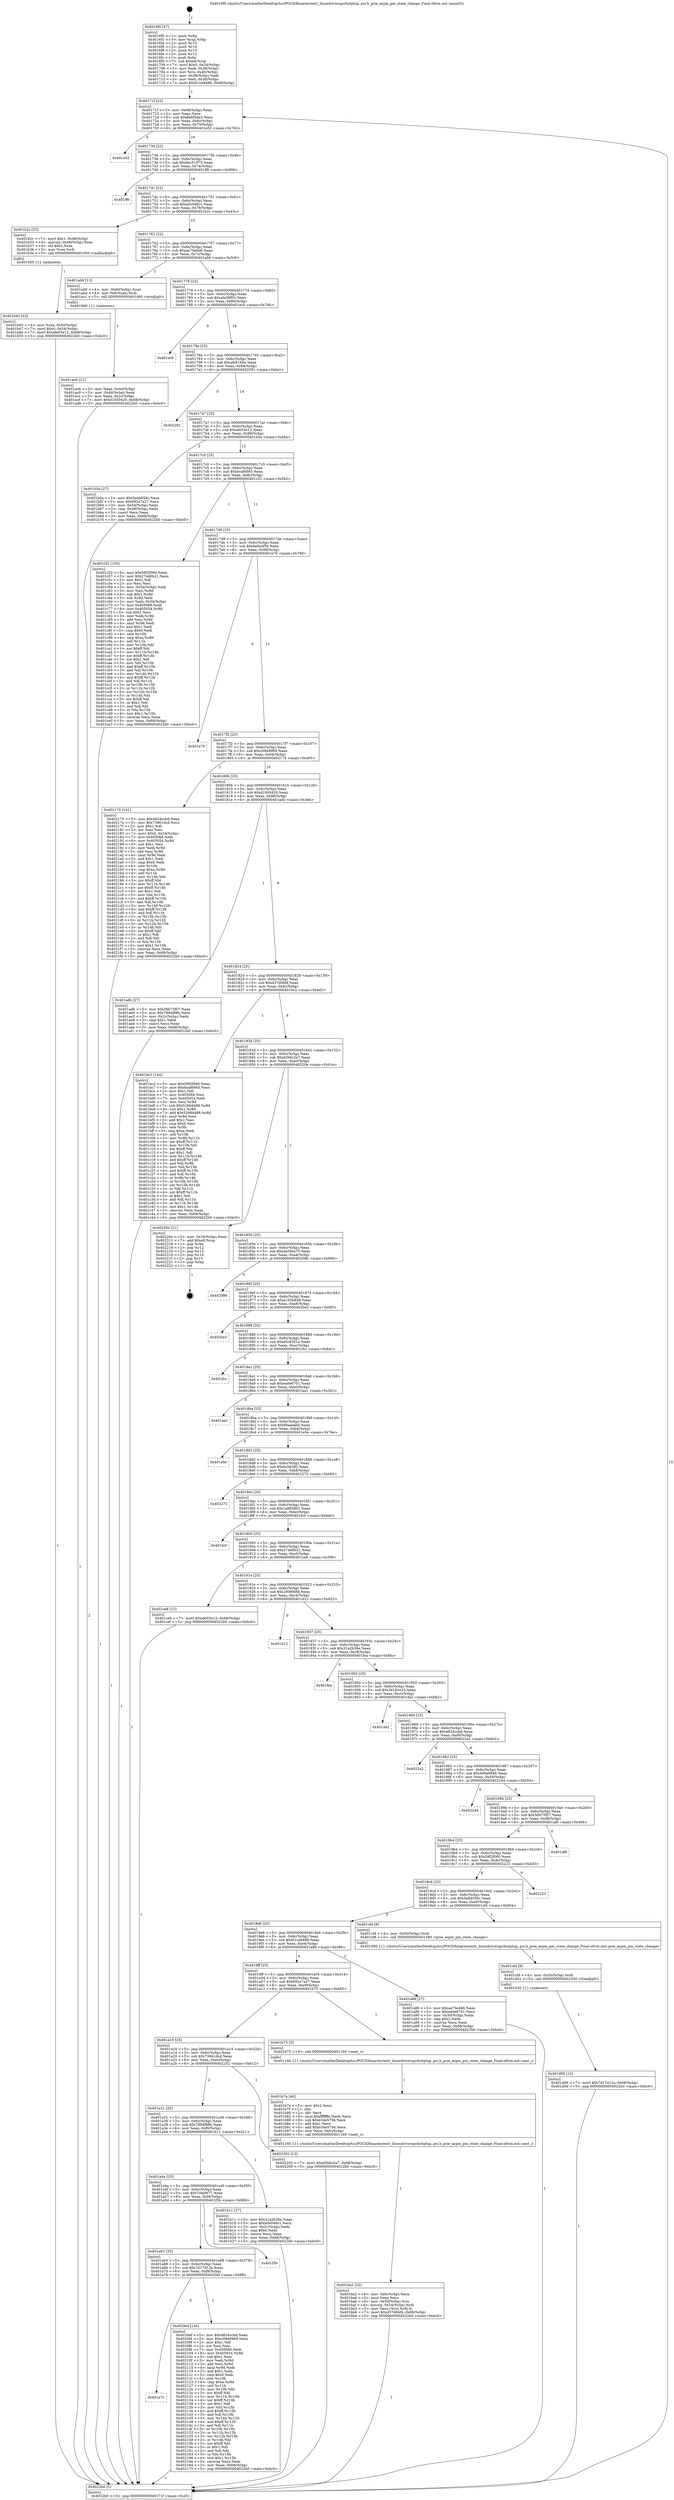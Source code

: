 digraph "0x4016f0" {
  label = "0x4016f0 (/mnt/c/Users/mathe/Desktop/tcc/POCII/binaries/extr_linuxdriverspcihotplug..pci.h_pcie_aspm_pm_state_change_Final-ollvm.out::main(0))"
  labelloc = "t"
  node[shape=record]

  Entry [label="",width=0.3,height=0.3,shape=circle,fillcolor=black,style=filled]
  "0x40171f" [label="{
     0x40171f [23]\l
     | [instrs]\l
     &nbsp;&nbsp;0x40171f \<+3\>: mov -0x68(%rbp),%eax\l
     &nbsp;&nbsp;0x401722 \<+2\>: mov %eax,%ecx\l
     &nbsp;&nbsp;0x401724 \<+6\>: sub $0x8e6f5da3,%ecx\l
     &nbsp;&nbsp;0x40172a \<+3\>: mov %eax,-0x6c(%rbp)\l
     &nbsp;&nbsp;0x40172d \<+3\>: mov %ecx,-0x70(%rbp)\l
     &nbsp;&nbsp;0x401730 \<+6\>: je 0000000000401e52 \<main+0x762\>\l
  }"]
  "0x401e52" [label="{
     0x401e52\l
  }", style=dashed]
  "0x401736" [label="{
     0x401736 [22]\l
     | [instrs]\l
     &nbsp;&nbsp;0x401736 \<+5\>: jmp 000000000040173b \<main+0x4b\>\l
     &nbsp;&nbsp;0x40173b \<+3\>: mov -0x6c(%rbp),%eax\l
     &nbsp;&nbsp;0x40173e \<+5\>: sub $0x9ec51975,%eax\l
     &nbsp;&nbsp;0x401743 \<+3\>: mov %eax,-0x74(%rbp)\l
     &nbsp;&nbsp;0x401746 \<+6\>: je 0000000000401ff6 \<main+0x906\>\l
  }"]
  Exit [label="",width=0.3,height=0.3,shape=circle,fillcolor=black,style=filled,peripheries=2]
  "0x401ff6" [label="{
     0x401ff6\l
  }", style=dashed]
  "0x40174c" [label="{
     0x40174c [22]\l
     | [instrs]\l
     &nbsp;&nbsp;0x40174c \<+5\>: jmp 0000000000401751 \<main+0x61\>\l
     &nbsp;&nbsp;0x401751 \<+3\>: mov -0x6c(%rbp),%eax\l
     &nbsp;&nbsp;0x401754 \<+5\>: sub $0xa0c046c1,%eax\l
     &nbsp;&nbsp;0x401759 \<+3\>: mov %eax,-0x78(%rbp)\l
     &nbsp;&nbsp;0x40175c \<+6\>: je 0000000000401b2c \<main+0x43c\>\l
  }"]
  "0x401a7c" [label="{
     0x401a7c\l
  }", style=dashed]
  "0x401b2c" [label="{
     0x401b2c [23]\l
     | [instrs]\l
     &nbsp;&nbsp;0x401b2c \<+7\>: movl $0x1,-0x48(%rbp)\l
     &nbsp;&nbsp;0x401b33 \<+4\>: movslq -0x48(%rbp),%rax\l
     &nbsp;&nbsp;0x401b37 \<+4\>: shl $0x2,%rax\l
     &nbsp;&nbsp;0x401b3b \<+3\>: mov %rax,%rdi\l
     &nbsp;&nbsp;0x401b3e \<+5\>: call 0000000000401050 \<malloc@plt\>\l
     | [calls]\l
     &nbsp;&nbsp;0x401050 \{1\} (unknown)\l
  }"]
  "0x401762" [label="{
     0x401762 [22]\l
     | [instrs]\l
     &nbsp;&nbsp;0x401762 \<+5\>: jmp 0000000000401767 \<main+0x77\>\l
     &nbsp;&nbsp;0x401767 \<+3\>: mov -0x6c(%rbp),%eax\l
     &nbsp;&nbsp;0x40176a \<+5\>: sub $0xaa75e4b6,%eax\l
     &nbsp;&nbsp;0x40176f \<+3\>: mov %eax,-0x7c(%rbp)\l
     &nbsp;&nbsp;0x401772 \<+6\>: je 0000000000401ab9 \<main+0x3c9\>\l
  }"]
  "0x4020ef" [label="{
     0x4020ef [134]\l
     | [instrs]\l
     &nbsp;&nbsp;0x4020ef \<+5\>: mov $0x4834ccbd,%eax\l
     &nbsp;&nbsp;0x4020f4 \<+5\>: mov $0xc0949969,%ecx\l
     &nbsp;&nbsp;0x4020f9 \<+2\>: mov $0x1,%dl\l
     &nbsp;&nbsp;0x4020fb \<+2\>: xor %esi,%esi\l
     &nbsp;&nbsp;0x4020fd \<+7\>: mov 0x405068,%edi\l
     &nbsp;&nbsp;0x402104 \<+8\>: mov 0x405054,%r8d\l
     &nbsp;&nbsp;0x40210c \<+3\>: sub $0x1,%esi\l
     &nbsp;&nbsp;0x40210f \<+3\>: mov %edi,%r9d\l
     &nbsp;&nbsp;0x402112 \<+3\>: add %esi,%r9d\l
     &nbsp;&nbsp;0x402115 \<+4\>: imul %r9d,%edi\l
     &nbsp;&nbsp;0x402119 \<+3\>: and $0x1,%edi\l
     &nbsp;&nbsp;0x40211c \<+3\>: cmp $0x0,%edi\l
     &nbsp;&nbsp;0x40211f \<+4\>: sete %r10b\l
     &nbsp;&nbsp;0x402123 \<+4\>: cmp $0xa,%r8d\l
     &nbsp;&nbsp;0x402127 \<+4\>: setl %r11b\l
     &nbsp;&nbsp;0x40212b \<+3\>: mov %r10b,%bl\l
     &nbsp;&nbsp;0x40212e \<+3\>: xor $0xff,%bl\l
     &nbsp;&nbsp;0x402131 \<+3\>: mov %r11b,%r14b\l
     &nbsp;&nbsp;0x402134 \<+4\>: xor $0xff,%r14b\l
     &nbsp;&nbsp;0x402138 \<+3\>: xor $0x1,%dl\l
     &nbsp;&nbsp;0x40213b \<+3\>: mov %bl,%r15b\l
     &nbsp;&nbsp;0x40213e \<+4\>: and $0xff,%r15b\l
     &nbsp;&nbsp;0x402142 \<+3\>: and %dl,%r10b\l
     &nbsp;&nbsp;0x402145 \<+3\>: mov %r14b,%r12b\l
     &nbsp;&nbsp;0x402148 \<+4\>: and $0xff,%r12b\l
     &nbsp;&nbsp;0x40214c \<+3\>: and %dl,%r11b\l
     &nbsp;&nbsp;0x40214f \<+3\>: or %r10b,%r15b\l
     &nbsp;&nbsp;0x402152 \<+3\>: or %r11b,%r12b\l
     &nbsp;&nbsp;0x402155 \<+3\>: xor %r12b,%r15b\l
     &nbsp;&nbsp;0x402158 \<+3\>: or %r14b,%bl\l
     &nbsp;&nbsp;0x40215b \<+3\>: xor $0xff,%bl\l
     &nbsp;&nbsp;0x40215e \<+3\>: or $0x1,%dl\l
     &nbsp;&nbsp;0x402161 \<+2\>: and %dl,%bl\l
     &nbsp;&nbsp;0x402163 \<+3\>: or %bl,%r15b\l
     &nbsp;&nbsp;0x402166 \<+4\>: test $0x1,%r15b\l
     &nbsp;&nbsp;0x40216a \<+3\>: cmovne %ecx,%eax\l
     &nbsp;&nbsp;0x40216d \<+3\>: mov %eax,-0x68(%rbp)\l
     &nbsp;&nbsp;0x402170 \<+5\>: jmp 00000000004022b0 \<main+0xbc0\>\l
  }"]
  "0x401ab9" [label="{
     0x401ab9 [13]\l
     | [instrs]\l
     &nbsp;&nbsp;0x401ab9 \<+4\>: mov -0x40(%rbp),%rax\l
     &nbsp;&nbsp;0x401abd \<+4\>: mov 0x8(%rax),%rdi\l
     &nbsp;&nbsp;0x401ac1 \<+5\>: call 0000000000401060 \<atoi@plt\>\l
     | [calls]\l
     &nbsp;&nbsp;0x401060 \{1\} (unknown)\l
  }"]
  "0x401778" [label="{
     0x401778 [22]\l
     | [instrs]\l
     &nbsp;&nbsp;0x401778 \<+5\>: jmp 000000000040177d \<main+0x8d\>\l
     &nbsp;&nbsp;0x40177d \<+3\>: mov -0x6c(%rbp),%eax\l
     &nbsp;&nbsp;0x401780 \<+5\>: sub $0xafa38f03,%eax\l
     &nbsp;&nbsp;0x401785 \<+3\>: mov %eax,-0x80(%rbp)\l
     &nbsp;&nbsp;0x401788 \<+6\>: je 0000000000401ecb \<main+0x7db\>\l
  }"]
  "0x401a63" [label="{
     0x401a63 [25]\l
     | [instrs]\l
     &nbsp;&nbsp;0x401a63 \<+5\>: jmp 0000000000401a68 \<main+0x378\>\l
     &nbsp;&nbsp;0x401a68 \<+3\>: mov -0x6c(%rbp),%eax\l
     &nbsp;&nbsp;0x401a6b \<+5\>: sub $0x7d17d12a,%eax\l
     &nbsp;&nbsp;0x401a70 \<+6\>: mov %eax,-0xf8(%rbp)\l
     &nbsp;&nbsp;0x401a76 \<+6\>: je 00000000004020ef \<main+0x9ff\>\l
  }"]
  "0x401ecb" [label="{
     0x401ecb\l
  }", style=dashed]
  "0x40178e" [label="{
     0x40178e [25]\l
     | [instrs]\l
     &nbsp;&nbsp;0x40178e \<+5\>: jmp 0000000000401793 \<main+0xa3\>\l
     &nbsp;&nbsp;0x401793 \<+3\>: mov -0x6c(%rbp),%eax\l
     &nbsp;&nbsp;0x401796 \<+5\>: sub $0xafc8160e,%eax\l
     &nbsp;&nbsp;0x40179b \<+6\>: mov %eax,-0x84(%rbp)\l
     &nbsp;&nbsp;0x4017a1 \<+6\>: je 0000000000402291 \<main+0xba1\>\l
  }"]
  "0x401f5b" [label="{
     0x401f5b\l
  }", style=dashed]
  "0x402291" [label="{
     0x402291\l
  }", style=dashed]
  "0x4017a7" [label="{
     0x4017a7 [25]\l
     | [instrs]\l
     &nbsp;&nbsp;0x4017a7 \<+5\>: jmp 00000000004017ac \<main+0xbc\>\l
     &nbsp;&nbsp;0x4017ac \<+3\>: mov -0x6c(%rbp),%eax\l
     &nbsp;&nbsp;0x4017af \<+5\>: sub $0xafe55e12,%eax\l
     &nbsp;&nbsp;0x4017b4 \<+6\>: mov %eax,-0x88(%rbp)\l
     &nbsp;&nbsp;0x4017ba \<+6\>: je 0000000000401b5a \<main+0x46a\>\l
  }"]
  "0x401d06" [label="{
     0x401d06 [12]\l
     | [instrs]\l
     &nbsp;&nbsp;0x401d06 \<+7\>: movl $0x7d17d12a,-0x68(%rbp)\l
     &nbsp;&nbsp;0x401d0d \<+5\>: jmp 00000000004022b0 \<main+0xbc0\>\l
  }"]
  "0x401b5a" [label="{
     0x401b5a [27]\l
     | [instrs]\l
     &nbsp;&nbsp;0x401b5a \<+5\>: mov $0x5ed4058c,%eax\l
     &nbsp;&nbsp;0x401b5f \<+5\>: mov $0x692a7a27,%ecx\l
     &nbsp;&nbsp;0x401b64 \<+3\>: mov -0x54(%rbp),%edx\l
     &nbsp;&nbsp;0x401b67 \<+3\>: cmp -0x48(%rbp),%edx\l
     &nbsp;&nbsp;0x401b6a \<+3\>: cmovl %ecx,%eax\l
     &nbsp;&nbsp;0x401b6d \<+3\>: mov %eax,-0x68(%rbp)\l
     &nbsp;&nbsp;0x401b70 \<+5\>: jmp 00000000004022b0 \<main+0xbc0\>\l
  }"]
  "0x4017c0" [label="{
     0x4017c0 [25]\l
     | [instrs]\l
     &nbsp;&nbsp;0x4017c0 \<+5\>: jmp 00000000004017c5 \<main+0xd5\>\l
     &nbsp;&nbsp;0x4017c5 \<+3\>: mov -0x6c(%rbp),%eax\l
     &nbsp;&nbsp;0x4017c8 \<+5\>: sub $0xbcaf6865,%eax\l
     &nbsp;&nbsp;0x4017cd \<+6\>: mov %eax,-0x8c(%rbp)\l
     &nbsp;&nbsp;0x4017d3 \<+6\>: je 0000000000401c52 \<main+0x562\>\l
  }"]
  "0x401cfd" [label="{
     0x401cfd [9]\l
     | [instrs]\l
     &nbsp;&nbsp;0x401cfd \<+4\>: mov -0x50(%rbp),%rdi\l
     &nbsp;&nbsp;0x401d01 \<+5\>: call 0000000000401030 \<free@plt\>\l
     | [calls]\l
     &nbsp;&nbsp;0x401030 \{1\} (unknown)\l
  }"]
  "0x401c52" [label="{
     0x401c52 [150]\l
     | [instrs]\l
     &nbsp;&nbsp;0x401c52 \<+5\>: mov $0x59f2f060,%eax\l
     &nbsp;&nbsp;0x401c57 \<+5\>: mov $0x274d0b21,%ecx\l
     &nbsp;&nbsp;0x401c5c \<+2\>: mov $0x1,%dl\l
     &nbsp;&nbsp;0x401c5e \<+2\>: xor %esi,%esi\l
     &nbsp;&nbsp;0x401c60 \<+3\>: mov -0x54(%rbp),%edi\l
     &nbsp;&nbsp;0x401c63 \<+3\>: mov %esi,%r8d\l
     &nbsp;&nbsp;0x401c66 \<+4\>: sub $0x1,%r8d\l
     &nbsp;&nbsp;0x401c6a \<+3\>: sub %r8d,%edi\l
     &nbsp;&nbsp;0x401c6d \<+3\>: mov %edi,-0x54(%rbp)\l
     &nbsp;&nbsp;0x401c70 \<+7\>: mov 0x405068,%edi\l
     &nbsp;&nbsp;0x401c77 \<+8\>: mov 0x405054,%r8d\l
     &nbsp;&nbsp;0x401c7f \<+3\>: sub $0x1,%esi\l
     &nbsp;&nbsp;0x401c82 \<+3\>: mov %edi,%r9d\l
     &nbsp;&nbsp;0x401c85 \<+3\>: add %esi,%r9d\l
     &nbsp;&nbsp;0x401c88 \<+4\>: imul %r9d,%edi\l
     &nbsp;&nbsp;0x401c8c \<+3\>: and $0x1,%edi\l
     &nbsp;&nbsp;0x401c8f \<+3\>: cmp $0x0,%edi\l
     &nbsp;&nbsp;0x401c92 \<+4\>: sete %r10b\l
     &nbsp;&nbsp;0x401c96 \<+4\>: cmp $0xa,%r8d\l
     &nbsp;&nbsp;0x401c9a \<+4\>: setl %r11b\l
     &nbsp;&nbsp;0x401c9e \<+3\>: mov %r10b,%bl\l
     &nbsp;&nbsp;0x401ca1 \<+3\>: xor $0xff,%bl\l
     &nbsp;&nbsp;0x401ca4 \<+3\>: mov %r11b,%r14b\l
     &nbsp;&nbsp;0x401ca7 \<+4\>: xor $0xff,%r14b\l
     &nbsp;&nbsp;0x401cab \<+3\>: xor $0x1,%dl\l
     &nbsp;&nbsp;0x401cae \<+3\>: mov %bl,%r15b\l
     &nbsp;&nbsp;0x401cb1 \<+4\>: and $0xff,%r15b\l
     &nbsp;&nbsp;0x401cb5 \<+3\>: and %dl,%r10b\l
     &nbsp;&nbsp;0x401cb8 \<+3\>: mov %r14b,%r12b\l
     &nbsp;&nbsp;0x401cbb \<+4\>: and $0xff,%r12b\l
     &nbsp;&nbsp;0x401cbf \<+3\>: and %dl,%r11b\l
     &nbsp;&nbsp;0x401cc2 \<+3\>: or %r10b,%r15b\l
     &nbsp;&nbsp;0x401cc5 \<+3\>: or %r11b,%r12b\l
     &nbsp;&nbsp;0x401cc8 \<+3\>: xor %r12b,%r15b\l
     &nbsp;&nbsp;0x401ccb \<+3\>: or %r14b,%bl\l
     &nbsp;&nbsp;0x401cce \<+3\>: xor $0xff,%bl\l
     &nbsp;&nbsp;0x401cd1 \<+3\>: or $0x1,%dl\l
     &nbsp;&nbsp;0x401cd4 \<+2\>: and %dl,%bl\l
     &nbsp;&nbsp;0x401cd6 \<+3\>: or %bl,%r15b\l
     &nbsp;&nbsp;0x401cd9 \<+4\>: test $0x1,%r15b\l
     &nbsp;&nbsp;0x401cdd \<+3\>: cmovne %ecx,%eax\l
     &nbsp;&nbsp;0x401ce0 \<+3\>: mov %eax,-0x68(%rbp)\l
     &nbsp;&nbsp;0x401ce3 \<+5\>: jmp 00000000004022b0 \<main+0xbc0\>\l
  }"]
  "0x4017d9" [label="{
     0x4017d9 [25]\l
     | [instrs]\l
     &nbsp;&nbsp;0x4017d9 \<+5\>: jmp 00000000004017de \<main+0xee\>\l
     &nbsp;&nbsp;0x4017de \<+3\>: mov -0x6c(%rbp),%eax\l
     &nbsp;&nbsp;0x4017e1 \<+5\>: sub $0xbe0cef59,%eax\l
     &nbsp;&nbsp;0x4017e6 \<+6\>: mov %eax,-0x90(%rbp)\l
     &nbsp;&nbsp;0x4017ec \<+6\>: je 0000000000401e79 \<main+0x789\>\l
  }"]
  "0x401ba2" [label="{
     0x401ba2 [32]\l
     | [instrs]\l
     &nbsp;&nbsp;0x401ba2 \<+6\>: mov -0xfc(%rbp),%ecx\l
     &nbsp;&nbsp;0x401ba8 \<+3\>: imul %eax,%ecx\l
     &nbsp;&nbsp;0x401bab \<+4\>: mov -0x50(%rbp),%rsi\l
     &nbsp;&nbsp;0x401baf \<+4\>: movslq -0x54(%rbp),%rdi\l
     &nbsp;&nbsp;0x401bb3 \<+3\>: mov %ecx,(%rsi,%rdi,4)\l
     &nbsp;&nbsp;0x401bb6 \<+7\>: movl $0xd37d0bf4,-0x68(%rbp)\l
     &nbsp;&nbsp;0x401bbd \<+5\>: jmp 00000000004022b0 \<main+0xbc0\>\l
  }"]
  "0x401e79" [label="{
     0x401e79\l
  }", style=dashed]
  "0x4017f2" [label="{
     0x4017f2 [25]\l
     | [instrs]\l
     &nbsp;&nbsp;0x4017f2 \<+5\>: jmp 00000000004017f7 \<main+0x107\>\l
     &nbsp;&nbsp;0x4017f7 \<+3\>: mov -0x6c(%rbp),%eax\l
     &nbsp;&nbsp;0x4017fa \<+5\>: sub $0xc0949969,%eax\l
     &nbsp;&nbsp;0x4017ff \<+6\>: mov %eax,-0x94(%rbp)\l
     &nbsp;&nbsp;0x401805 \<+6\>: je 0000000000402175 \<main+0xa85\>\l
  }"]
  "0x401b7a" [label="{
     0x401b7a [40]\l
     | [instrs]\l
     &nbsp;&nbsp;0x401b7a \<+5\>: mov $0x2,%ecx\l
     &nbsp;&nbsp;0x401b7f \<+1\>: cltd\l
     &nbsp;&nbsp;0x401b80 \<+2\>: idiv %ecx\l
     &nbsp;&nbsp;0x401b82 \<+6\>: imul $0xfffffffe,%edx,%ecx\l
     &nbsp;&nbsp;0x401b88 \<+6\>: sub $0xe34e5794,%ecx\l
     &nbsp;&nbsp;0x401b8e \<+3\>: add $0x1,%ecx\l
     &nbsp;&nbsp;0x401b91 \<+6\>: add $0xe34e5794,%ecx\l
     &nbsp;&nbsp;0x401b97 \<+6\>: mov %ecx,-0xfc(%rbp)\l
     &nbsp;&nbsp;0x401b9d \<+5\>: call 0000000000401160 \<next_i\>\l
     | [calls]\l
     &nbsp;&nbsp;0x401160 \{1\} (/mnt/c/Users/mathe/Desktop/tcc/POCII/binaries/extr_linuxdriverspcihotplug..pci.h_pcie_aspm_pm_state_change_Final-ollvm.out::next_i)\l
  }"]
  "0x402175" [label="{
     0x402175 [141]\l
     | [instrs]\l
     &nbsp;&nbsp;0x402175 \<+5\>: mov $0x4834ccbd,%eax\l
     &nbsp;&nbsp;0x40217a \<+5\>: mov $0x73661dcd,%ecx\l
     &nbsp;&nbsp;0x40217f \<+2\>: mov $0x1,%dl\l
     &nbsp;&nbsp;0x402181 \<+2\>: xor %esi,%esi\l
     &nbsp;&nbsp;0x402183 \<+7\>: movl $0x0,-0x34(%rbp)\l
     &nbsp;&nbsp;0x40218a \<+7\>: mov 0x405068,%edi\l
     &nbsp;&nbsp;0x402191 \<+8\>: mov 0x405054,%r8d\l
     &nbsp;&nbsp;0x402199 \<+3\>: sub $0x1,%esi\l
     &nbsp;&nbsp;0x40219c \<+3\>: mov %edi,%r9d\l
     &nbsp;&nbsp;0x40219f \<+3\>: add %esi,%r9d\l
     &nbsp;&nbsp;0x4021a2 \<+4\>: imul %r9d,%edi\l
     &nbsp;&nbsp;0x4021a6 \<+3\>: and $0x1,%edi\l
     &nbsp;&nbsp;0x4021a9 \<+3\>: cmp $0x0,%edi\l
     &nbsp;&nbsp;0x4021ac \<+4\>: sete %r10b\l
     &nbsp;&nbsp;0x4021b0 \<+4\>: cmp $0xa,%r8d\l
     &nbsp;&nbsp;0x4021b4 \<+4\>: setl %r11b\l
     &nbsp;&nbsp;0x4021b8 \<+3\>: mov %r10b,%bl\l
     &nbsp;&nbsp;0x4021bb \<+3\>: xor $0xff,%bl\l
     &nbsp;&nbsp;0x4021be \<+3\>: mov %r11b,%r14b\l
     &nbsp;&nbsp;0x4021c1 \<+4\>: xor $0xff,%r14b\l
     &nbsp;&nbsp;0x4021c5 \<+3\>: xor $0x1,%dl\l
     &nbsp;&nbsp;0x4021c8 \<+3\>: mov %bl,%r15b\l
     &nbsp;&nbsp;0x4021cb \<+4\>: and $0xff,%r15b\l
     &nbsp;&nbsp;0x4021cf \<+3\>: and %dl,%r10b\l
     &nbsp;&nbsp;0x4021d2 \<+3\>: mov %r14b,%r12b\l
     &nbsp;&nbsp;0x4021d5 \<+4\>: and $0xff,%r12b\l
     &nbsp;&nbsp;0x4021d9 \<+3\>: and %dl,%r11b\l
     &nbsp;&nbsp;0x4021dc \<+3\>: or %r10b,%r15b\l
     &nbsp;&nbsp;0x4021df \<+3\>: or %r11b,%r12b\l
     &nbsp;&nbsp;0x4021e2 \<+3\>: xor %r12b,%r15b\l
     &nbsp;&nbsp;0x4021e5 \<+3\>: or %r14b,%bl\l
     &nbsp;&nbsp;0x4021e8 \<+3\>: xor $0xff,%bl\l
     &nbsp;&nbsp;0x4021eb \<+3\>: or $0x1,%dl\l
     &nbsp;&nbsp;0x4021ee \<+2\>: and %dl,%bl\l
     &nbsp;&nbsp;0x4021f0 \<+3\>: or %bl,%r15b\l
     &nbsp;&nbsp;0x4021f3 \<+4\>: test $0x1,%r15b\l
     &nbsp;&nbsp;0x4021f7 \<+3\>: cmovne %ecx,%eax\l
     &nbsp;&nbsp;0x4021fa \<+3\>: mov %eax,-0x68(%rbp)\l
     &nbsp;&nbsp;0x4021fd \<+5\>: jmp 00000000004022b0 \<main+0xbc0\>\l
  }"]
  "0x40180b" [label="{
     0x40180b [25]\l
     | [instrs]\l
     &nbsp;&nbsp;0x40180b \<+5\>: jmp 0000000000401810 \<main+0x120\>\l
     &nbsp;&nbsp;0x401810 \<+3\>: mov -0x6c(%rbp),%eax\l
     &nbsp;&nbsp;0x401813 \<+5\>: sub $0xd1930420,%eax\l
     &nbsp;&nbsp;0x401818 \<+6\>: mov %eax,-0x98(%rbp)\l
     &nbsp;&nbsp;0x40181e \<+6\>: je 0000000000401adb \<main+0x3eb\>\l
  }"]
  "0x401b43" [label="{
     0x401b43 [23]\l
     | [instrs]\l
     &nbsp;&nbsp;0x401b43 \<+4\>: mov %rax,-0x50(%rbp)\l
     &nbsp;&nbsp;0x401b47 \<+7\>: movl $0x0,-0x54(%rbp)\l
     &nbsp;&nbsp;0x401b4e \<+7\>: movl $0xafe55e12,-0x68(%rbp)\l
     &nbsp;&nbsp;0x401b55 \<+5\>: jmp 00000000004022b0 \<main+0xbc0\>\l
  }"]
  "0x401adb" [label="{
     0x401adb [27]\l
     | [instrs]\l
     &nbsp;&nbsp;0x401adb \<+5\>: mov $0x56b75f07,%eax\l
     &nbsp;&nbsp;0x401ae0 \<+5\>: mov $0x7894f88b,%ecx\l
     &nbsp;&nbsp;0x401ae5 \<+3\>: mov -0x2c(%rbp),%edx\l
     &nbsp;&nbsp;0x401ae8 \<+3\>: cmp $0x1,%edx\l
     &nbsp;&nbsp;0x401aeb \<+3\>: cmovl %ecx,%eax\l
     &nbsp;&nbsp;0x401aee \<+3\>: mov %eax,-0x68(%rbp)\l
     &nbsp;&nbsp;0x401af1 \<+5\>: jmp 00000000004022b0 \<main+0xbc0\>\l
  }"]
  "0x401824" [label="{
     0x401824 [25]\l
     | [instrs]\l
     &nbsp;&nbsp;0x401824 \<+5\>: jmp 0000000000401829 \<main+0x139\>\l
     &nbsp;&nbsp;0x401829 \<+3\>: mov -0x6c(%rbp),%eax\l
     &nbsp;&nbsp;0x40182c \<+5\>: sub $0xd37d0bf4,%eax\l
     &nbsp;&nbsp;0x401831 \<+6\>: mov %eax,-0x9c(%rbp)\l
     &nbsp;&nbsp;0x401837 \<+6\>: je 0000000000401bc2 \<main+0x4d2\>\l
  }"]
  "0x401a4a" [label="{
     0x401a4a [25]\l
     | [instrs]\l
     &nbsp;&nbsp;0x401a4a \<+5\>: jmp 0000000000401a4f \<main+0x35f\>\l
     &nbsp;&nbsp;0x401a4f \<+3\>: mov -0x6c(%rbp),%eax\l
     &nbsp;&nbsp;0x401a52 \<+5\>: sub $0x7cfa0677,%eax\l
     &nbsp;&nbsp;0x401a57 \<+6\>: mov %eax,-0xf4(%rbp)\l
     &nbsp;&nbsp;0x401a5d \<+6\>: je 0000000000401f5b \<main+0x86b\>\l
  }"]
  "0x401bc2" [label="{
     0x401bc2 [144]\l
     | [instrs]\l
     &nbsp;&nbsp;0x401bc2 \<+5\>: mov $0x59f2f060,%eax\l
     &nbsp;&nbsp;0x401bc7 \<+5\>: mov $0xbcaf6865,%ecx\l
     &nbsp;&nbsp;0x401bcc \<+2\>: mov $0x1,%dl\l
     &nbsp;&nbsp;0x401bce \<+7\>: mov 0x405068,%esi\l
     &nbsp;&nbsp;0x401bd5 \<+7\>: mov 0x405054,%edi\l
     &nbsp;&nbsp;0x401bdc \<+3\>: mov %esi,%r8d\l
     &nbsp;&nbsp;0x401bdf \<+7\>: sub $0x5266d488,%r8d\l
     &nbsp;&nbsp;0x401be6 \<+4\>: sub $0x1,%r8d\l
     &nbsp;&nbsp;0x401bea \<+7\>: add $0x5266d488,%r8d\l
     &nbsp;&nbsp;0x401bf1 \<+4\>: imul %r8d,%esi\l
     &nbsp;&nbsp;0x401bf5 \<+3\>: and $0x1,%esi\l
     &nbsp;&nbsp;0x401bf8 \<+3\>: cmp $0x0,%esi\l
     &nbsp;&nbsp;0x401bfb \<+4\>: sete %r9b\l
     &nbsp;&nbsp;0x401bff \<+3\>: cmp $0xa,%edi\l
     &nbsp;&nbsp;0x401c02 \<+4\>: setl %r10b\l
     &nbsp;&nbsp;0x401c06 \<+3\>: mov %r9b,%r11b\l
     &nbsp;&nbsp;0x401c09 \<+4\>: xor $0xff,%r11b\l
     &nbsp;&nbsp;0x401c0d \<+3\>: mov %r10b,%bl\l
     &nbsp;&nbsp;0x401c10 \<+3\>: xor $0xff,%bl\l
     &nbsp;&nbsp;0x401c13 \<+3\>: xor $0x1,%dl\l
     &nbsp;&nbsp;0x401c16 \<+3\>: mov %r11b,%r14b\l
     &nbsp;&nbsp;0x401c19 \<+4\>: and $0xff,%r14b\l
     &nbsp;&nbsp;0x401c1d \<+3\>: and %dl,%r9b\l
     &nbsp;&nbsp;0x401c20 \<+3\>: mov %bl,%r15b\l
     &nbsp;&nbsp;0x401c23 \<+4\>: and $0xff,%r15b\l
     &nbsp;&nbsp;0x401c27 \<+3\>: and %dl,%r10b\l
     &nbsp;&nbsp;0x401c2a \<+3\>: or %r9b,%r14b\l
     &nbsp;&nbsp;0x401c2d \<+3\>: or %r10b,%r15b\l
     &nbsp;&nbsp;0x401c30 \<+3\>: xor %r15b,%r14b\l
     &nbsp;&nbsp;0x401c33 \<+3\>: or %bl,%r11b\l
     &nbsp;&nbsp;0x401c36 \<+4\>: xor $0xff,%r11b\l
     &nbsp;&nbsp;0x401c3a \<+3\>: or $0x1,%dl\l
     &nbsp;&nbsp;0x401c3d \<+3\>: and %dl,%r11b\l
     &nbsp;&nbsp;0x401c40 \<+3\>: or %r11b,%r14b\l
     &nbsp;&nbsp;0x401c43 \<+4\>: test $0x1,%r14b\l
     &nbsp;&nbsp;0x401c47 \<+3\>: cmovne %ecx,%eax\l
     &nbsp;&nbsp;0x401c4a \<+3\>: mov %eax,-0x68(%rbp)\l
     &nbsp;&nbsp;0x401c4d \<+5\>: jmp 00000000004022b0 \<main+0xbc0\>\l
  }"]
  "0x40183d" [label="{
     0x40183d [25]\l
     | [instrs]\l
     &nbsp;&nbsp;0x40183d \<+5\>: jmp 0000000000401842 \<main+0x152\>\l
     &nbsp;&nbsp;0x401842 \<+3\>: mov -0x6c(%rbp),%eax\l
     &nbsp;&nbsp;0x401845 \<+5\>: sub $0xd3b6c2a7,%eax\l
     &nbsp;&nbsp;0x40184a \<+6\>: mov %eax,-0xa0(%rbp)\l
     &nbsp;&nbsp;0x401850 \<+6\>: je 000000000040220e \<main+0xb1e\>\l
  }"]
  "0x401b11" [label="{
     0x401b11 [27]\l
     | [instrs]\l
     &nbsp;&nbsp;0x401b11 \<+5\>: mov $0x31a2b36e,%eax\l
     &nbsp;&nbsp;0x401b16 \<+5\>: mov $0xa0c046c1,%ecx\l
     &nbsp;&nbsp;0x401b1b \<+3\>: mov -0x2c(%rbp),%edx\l
     &nbsp;&nbsp;0x401b1e \<+3\>: cmp $0x0,%edx\l
     &nbsp;&nbsp;0x401b21 \<+3\>: cmove %ecx,%eax\l
     &nbsp;&nbsp;0x401b24 \<+3\>: mov %eax,-0x68(%rbp)\l
     &nbsp;&nbsp;0x401b27 \<+5\>: jmp 00000000004022b0 \<main+0xbc0\>\l
  }"]
  "0x40220e" [label="{
     0x40220e [21]\l
     | [instrs]\l
     &nbsp;&nbsp;0x40220e \<+3\>: mov -0x34(%rbp),%eax\l
     &nbsp;&nbsp;0x402211 \<+7\>: add $0xe8,%rsp\l
     &nbsp;&nbsp;0x402218 \<+1\>: pop %rbx\l
     &nbsp;&nbsp;0x402219 \<+2\>: pop %r12\l
     &nbsp;&nbsp;0x40221b \<+2\>: pop %r13\l
     &nbsp;&nbsp;0x40221d \<+2\>: pop %r14\l
     &nbsp;&nbsp;0x40221f \<+2\>: pop %r15\l
     &nbsp;&nbsp;0x402221 \<+1\>: pop %rbp\l
     &nbsp;&nbsp;0x402222 \<+1\>: ret\l
  }"]
  "0x401856" [label="{
     0x401856 [25]\l
     | [instrs]\l
     &nbsp;&nbsp;0x401856 \<+5\>: jmp 000000000040185b \<main+0x16b\>\l
     &nbsp;&nbsp;0x40185b \<+3\>: mov -0x6c(%rbp),%eax\l
     &nbsp;&nbsp;0x40185e \<+5\>: sub $0xda59ea70,%eax\l
     &nbsp;&nbsp;0x401863 \<+6\>: mov %eax,-0xa4(%rbp)\l
     &nbsp;&nbsp;0x401869 \<+6\>: je 0000000000402086 \<main+0x996\>\l
  }"]
  "0x401a31" [label="{
     0x401a31 [25]\l
     | [instrs]\l
     &nbsp;&nbsp;0x401a31 \<+5\>: jmp 0000000000401a36 \<main+0x346\>\l
     &nbsp;&nbsp;0x401a36 \<+3\>: mov -0x6c(%rbp),%eax\l
     &nbsp;&nbsp;0x401a39 \<+5\>: sub $0x7894f88b,%eax\l
     &nbsp;&nbsp;0x401a3e \<+6\>: mov %eax,-0xf0(%rbp)\l
     &nbsp;&nbsp;0x401a44 \<+6\>: je 0000000000401b11 \<main+0x421\>\l
  }"]
  "0x402086" [label="{
     0x402086\l
  }", style=dashed]
  "0x40186f" [label="{
     0x40186f [25]\l
     | [instrs]\l
     &nbsp;&nbsp;0x40186f \<+5\>: jmp 0000000000401874 \<main+0x184\>\l
     &nbsp;&nbsp;0x401874 \<+3\>: mov -0x6c(%rbp),%eax\l
     &nbsp;&nbsp;0x401877 \<+5\>: sub $0xe1b5b848,%eax\l
     &nbsp;&nbsp;0x40187c \<+6\>: mov %eax,-0xa8(%rbp)\l
     &nbsp;&nbsp;0x401882 \<+6\>: je 00000000004020e3 \<main+0x9f3\>\l
  }"]
  "0x402202" [label="{
     0x402202 [12]\l
     | [instrs]\l
     &nbsp;&nbsp;0x402202 \<+7\>: movl $0xd3b6c2a7,-0x68(%rbp)\l
     &nbsp;&nbsp;0x402209 \<+5\>: jmp 00000000004022b0 \<main+0xbc0\>\l
  }"]
  "0x4020e3" [label="{
     0x4020e3\l
  }", style=dashed]
  "0x401888" [label="{
     0x401888 [25]\l
     | [instrs]\l
     &nbsp;&nbsp;0x401888 \<+5\>: jmp 000000000040188d \<main+0x19d\>\l
     &nbsp;&nbsp;0x40188d \<+3\>: mov -0x6c(%rbp),%eax\l
     &nbsp;&nbsp;0x401890 \<+5\>: sub $0xe5c6331a,%eax\l
     &nbsp;&nbsp;0x401895 \<+6\>: mov %eax,-0xac(%rbp)\l
     &nbsp;&nbsp;0x40189b \<+6\>: je 0000000000401fcc \<main+0x8dc\>\l
  }"]
  "0x401a18" [label="{
     0x401a18 [25]\l
     | [instrs]\l
     &nbsp;&nbsp;0x401a18 \<+5\>: jmp 0000000000401a1d \<main+0x32d\>\l
     &nbsp;&nbsp;0x401a1d \<+3\>: mov -0x6c(%rbp),%eax\l
     &nbsp;&nbsp;0x401a20 \<+5\>: sub $0x73661dcd,%eax\l
     &nbsp;&nbsp;0x401a25 \<+6\>: mov %eax,-0xec(%rbp)\l
     &nbsp;&nbsp;0x401a2b \<+6\>: je 0000000000402202 \<main+0xb12\>\l
  }"]
  "0x401fcc" [label="{
     0x401fcc\l
  }", style=dashed]
  "0x4018a1" [label="{
     0x4018a1 [25]\l
     | [instrs]\l
     &nbsp;&nbsp;0x4018a1 \<+5\>: jmp 00000000004018a6 \<main+0x1b6\>\l
     &nbsp;&nbsp;0x4018a6 \<+3\>: mov -0x6c(%rbp),%eax\l
     &nbsp;&nbsp;0x4018a9 \<+5\>: sub $0xea0e6701,%eax\l
     &nbsp;&nbsp;0x4018ae \<+6\>: mov %eax,-0xb0(%rbp)\l
     &nbsp;&nbsp;0x4018b4 \<+6\>: je 0000000000401aa1 \<main+0x3b1\>\l
  }"]
  "0x401b75" [label="{
     0x401b75 [5]\l
     | [instrs]\l
     &nbsp;&nbsp;0x401b75 \<+5\>: call 0000000000401160 \<next_i\>\l
     | [calls]\l
     &nbsp;&nbsp;0x401160 \{1\} (/mnt/c/Users/mathe/Desktop/tcc/POCII/binaries/extr_linuxdriverspcihotplug..pci.h_pcie_aspm_pm_state_change_Final-ollvm.out::next_i)\l
  }"]
  "0x401aa1" [label="{
     0x401aa1\l
  }", style=dashed]
  "0x4018ba" [label="{
     0x4018ba [25]\l
     | [instrs]\l
     &nbsp;&nbsp;0x4018ba \<+5\>: jmp 00000000004018bf \<main+0x1cf\>\l
     &nbsp;&nbsp;0x4018bf \<+3\>: mov -0x6c(%rbp),%eax\l
     &nbsp;&nbsp;0x4018c2 \<+5\>: sub $0xf9aaeabd,%eax\l
     &nbsp;&nbsp;0x4018c7 \<+6\>: mov %eax,-0xb4(%rbp)\l
     &nbsp;&nbsp;0x4018cd \<+6\>: je 0000000000401e5e \<main+0x76e\>\l
  }"]
  "0x401ac6" [label="{
     0x401ac6 [21]\l
     | [instrs]\l
     &nbsp;&nbsp;0x401ac6 \<+3\>: mov %eax,-0x44(%rbp)\l
     &nbsp;&nbsp;0x401ac9 \<+3\>: mov -0x44(%rbp),%eax\l
     &nbsp;&nbsp;0x401acc \<+3\>: mov %eax,-0x2c(%rbp)\l
     &nbsp;&nbsp;0x401acf \<+7\>: movl $0xd1930420,-0x68(%rbp)\l
     &nbsp;&nbsp;0x401ad6 \<+5\>: jmp 00000000004022b0 \<main+0xbc0\>\l
  }"]
  "0x401e5e" [label="{
     0x401e5e\l
  }", style=dashed]
  "0x4018d3" [label="{
     0x4018d3 [25]\l
     | [instrs]\l
     &nbsp;&nbsp;0x4018d3 \<+5\>: jmp 00000000004018d8 \<main+0x1e8\>\l
     &nbsp;&nbsp;0x4018d8 \<+3\>: mov -0x6c(%rbp),%eax\l
     &nbsp;&nbsp;0x4018db \<+5\>: sub $0x6cb6382,%eax\l
     &nbsp;&nbsp;0x4018e0 \<+6\>: mov %eax,-0xb8(%rbp)\l
     &nbsp;&nbsp;0x4018e6 \<+6\>: je 0000000000402272 \<main+0xb82\>\l
  }"]
  "0x4016f0" [label="{
     0x4016f0 [47]\l
     | [instrs]\l
     &nbsp;&nbsp;0x4016f0 \<+1\>: push %rbp\l
     &nbsp;&nbsp;0x4016f1 \<+3\>: mov %rsp,%rbp\l
     &nbsp;&nbsp;0x4016f4 \<+2\>: push %r15\l
     &nbsp;&nbsp;0x4016f6 \<+2\>: push %r14\l
     &nbsp;&nbsp;0x4016f8 \<+2\>: push %r13\l
     &nbsp;&nbsp;0x4016fa \<+2\>: push %r12\l
     &nbsp;&nbsp;0x4016fc \<+1\>: push %rbx\l
     &nbsp;&nbsp;0x4016fd \<+7\>: sub $0xe8,%rsp\l
     &nbsp;&nbsp;0x401704 \<+7\>: movl $0x0,-0x34(%rbp)\l
     &nbsp;&nbsp;0x40170b \<+3\>: mov %edi,-0x38(%rbp)\l
     &nbsp;&nbsp;0x40170e \<+4\>: mov %rsi,-0x40(%rbp)\l
     &nbsp;&nbsp;0x401712 \<+3\>: mov -0x38(%rbp),%edi\l
     &nbsp;&nbsp;0x401715 \<+3\>: mov %edi,-0x30(%rbp)\l
     &nbsp;&nbsp;0x401718 \<+7\>: movl $0x61ce8489,-0x68(%rbp)\l
  }"]
  "0x402272" [label="{
     0x402272\l
  }", style=dashed]
  "0x4018ec" [label="{
     0x4018ec [25]\l
     | [instrs]\l
     &nbsp;&nbsp;0x4018ec \<+5\>: jmp 00000000004018f1 \<main+0x201\>\l
     &nbsp;&nbsp;0x4018f1 \<+3\>: mov -0x6c(%rbp),%eax\l
     &nbsp;&nbsp;0x4018f4 \<+5\>: sub $0x1a683891,%eax\l
     &nbsp;&nbsp;0x4018f9 \<+6\>: mov %eax,-0xbc(%rbp)\l
     &nbsp;&nbsp;0x4018ff \<+6\>: je 0000000000401fc0 \<main+0x8d0\>\l
  }"]
  "0x4022b0" [label="{
     0x4022b0 [5]\l
     | [instrs]\l
     &nbsp;&nbsp;0x4022b0 \<+5\>: jmp 000000000040171f \<main+0x2f\>\l
  }"]
  "0x401fc0" [label="{
     0x401fc0\l
  }", style=dashed]
  "0x401905" [label="{
     0x401905 [25]\l
     | [instrs]\l
     &nbsp;&nbsp;0x401905 \<+5\>: jmp 000000000040190a \<main+0x21a\>\l
     &nbsp;&nbsp;0x40190a \<+3\>: mov -0x6c(%rbp),%eax\l
     &nbsp;&nbsp;0x40190d \<+5\>: sub $0x274d0b21,%eax\l
     &nbsp;&nbsp;0x401912 \<+6\>: mov %eax,-0xc0(%rbp)\l
     &nbsp;&nbsp;0x401918 \<+6\>: je 0000000000401ce8 \<main+0x5f8\>\l
  }"]
  "0x4019ff" [label="{
     0x4019ff [25]\l
     | [instrs]\l
     &nbsp;&nbsp;0x4019ff \<+5\>: jmp 0000000000401a04 \<main+0x314\>\l
     &nbsp;&nbsp;0x401a04 \<+3\>: mov -0x6c(%rbp),%eax\l
     &nbsp;&nbsp;0x401a07 \<+5\>: sub $0x692a7a27,%eax\l
     &nbsp;&nbsp;0x401a0c \<+6\>: mov %eax,-0xe8(%rbp)\l
     &nbsp;&nbsp;0x401a12 \<+6\>: je 0000000000401b75 \<main+0x485\>\l
  }"]
  "0x401ce8" [label="{
     0x401ce8 [12]\l
     | [instrs]\l
     &nbsp;&nbsp;0x401ce8 \<+7\>: movl $0xafe55e12,-0x68(%rbp)\l
     &nbsp;&nbsp;0x401cef \<+5\>: jmp 00000000004022b0 \<main+0xbc0\>\l
  }"]
  "0x40191e" [label="{
     0x40191e [25]\l
     | [instrs]\l
     &nbsp;&nbsp;0x40191e \<+5\>: jmp 0000000000401923 \<main+0x233\>\l
     &nbsp;&nbsp;0x401923 \<+3\>: mov -0x6c(%rbp),%eax\l
     &nbsp;&nbsp;0x401926 \<+5\>: sub $0x28089dfd,%eax\l
     &nbsp;&nbsp;0x40192b \<+6\>: mov %eax,-0xc4(%rbp)\l
     &nbsp;&nbsp;0x401931 \<+6\>: je 0000000000401d12 \<main+0x622\>\l
  }"]
  "0x401a86" [label="{
     0x401a86 [27]\l
     | [instrs]\l
     &nbsp;&nbsp;0x401a86 \<+5\>: mov $0xaa75e4b6,%eax\l
     &nbsp;&nbsp;0x401a8b \<+5\>: mov $0xea0e6701,%ecx\l
     &nbsp;&nbsp;0x401a90 \<+3\>: mov -0x30(%rbp),%edx\l
     &nbsp;&nbsp;0x401a93 \<+3\>: cmp $0x2,%edx\l
     &nbsp;&nbsp;0x401a96 \<+3\>: cmovne %ecx,%eax\l
     &nbsp;&nbsp;0x401a99 \<+3\>: mov %eax,-0x68(%rbp)\l
     &nbsp;&nbsp;0x401a9c \<+5\>: jmp 00000000004022b0 \<main+0xbc0\>\l
  }"]
  "0x401d12" [label="{
     0x401d12\l
  }", style=dashed]
  "0x401937" [label="{
     0x401937 [25]\l
     | [instrs]\l
     &nbsp;&nbsp;0x401937 \<+5\>: jmp 000000000040193c \<main+0x24c\>\l
     &nbsp;&nbsp;0x40193c \<+3\>: mov -0x6c(%rbp),%eax\l
     &nbsp;&nbsp;0x40193f \<+5\>: sub $0x31a2b36e,%eax\l
     &nbsp;&nbsp;0x401944 \<+6\>: mov %eax,-0xc8(%rbp)\l
     &nbsp;&nbsp;0x40194a \<+6\>: je 0000000000401fea \<main+0x8fa\>\l
  }"]
  "0x4019e6" [label="{
     0x4019e6 [25]\l
     | [instrs]\l
     &nbsp;&nbsp;0x4019e6 \<+5\>: jmp 00000000004019eb \<main+0x2fb\>\l
     &nbsp;&nbsp;0x4019eb \<+3\>: mov -0x6c(%rbp),%eax\l
     &nbsp;&nbsp;0x4019ee \<+5\>: sub $0x61ce8489,%eax\l
     &nbsp;&nbsp;0x4019f3 \<+6\>: mov %eax,-0xe4(%rbp)\l
     &nbsp;&nbsp;0x4019f9 \<+6\>: je 0000000000401a86 \<main+0x396\>\l
  }"]
  "0x401fea" [label="{
     0x401fea\l
  }", style=dashed]
  "0x401950" [label="{
     0x401950 [25]\l
     | [instrs]\l
     &nbsp;&nbsp;0x401950 \<+5\>: jmp 0000000000401955 \<main+0x265\>\l
     &nbsp;&nbsp;0x401955 \<+3\>: mov -0x6c(%rbp),%eax\l
     &nbsp;&nbsp;0x401958 \<+5\>: sub $0x36181e33,%eax\l
     &nbsp;&nbsp;0x40195d \<+6\>: mov %eax,-0xcc(%rbp)\l
     &nbsp;&nbsp;0x401963 \<+6\>: je 0000000000401da2 \<main+0x6b2\>\l
  }"]
  "0x401cf4" [label="{
     0x401cf4 [9]\l
     | [instrs]\l
     &nbsp;&nbsp;0x401cf4 \<+4\>: mov -0x50(%rbp),%rdi\l
     &nbsp;&nbsp;0x401cf8 \<+5\>: call 0000000000401580 \<pcie_aspm_pm_state_change\>\l
     | [calls]\l
     &nbsp;&nbsp;0x401580 \{1\} (/mnt/c/Users/mathe/Desktop/tcc/POCII/binaries/extr_linuxdriverspcihotplug..pci.h_pcie_aspm_pm_state_change_Final-ollvm.out::pcie_aspm_pm_state_change)\l
  }"]
  "0x401da2" [label="{
     0x401da2\l
  }", style=dashed]
  "0x401969" [label="{
     0x401969 [25]\l
     | [instrs]\l
     &nbsp;&nbsp;0x401969 \<+5\>: jmp 000000000040196e \<main+0x27e\>\l
     &nbsp;&nbsp;0x40196e \<+3\>: mov -0x6c(%rbp),%eax\l
     &nbsp;&nbsp;0x401971 \<+5\>: sub $0x4834ccbd,%eax\l
     &nbsp;&nbsp;0x401976 \<+6\>: mov %eax,-0xd0(%rbp)\l
     &nbsp;&nbsp;0x40197c \<+6\>: je 00000000004022a2 \<main+0xbb2\>\l
  }"]
  "0x4019cd" [label="{
     0x4019cd [25]\l
     | [instrs]\l
     &nbsp;&nbsp;0x4019cd \<+5\>: jmp 00000000004019d2 \<main+0x2e2\>\l
     &nbsp;&nbsp;0x4019d2 \<+3\>: mov -0x6c(%rbp),%eax\l
     &nbsp;&nbsp;0x4019d5 \<+5\>: sub $0x5ed4058c,%eax\l
     &nbsp;&nbsp;0x4019da \<+6\>: mov %eax,-0xe0(%rbp)\l
     &nbsp;&nbsp;0x4019e0 \<+6\>: je 0000000000401cf4 \<main+0x604\>\l
  }"]
  "0x4022a2" [label="{
     0x4022a2\l
  }", style=dashed]
  "0x401982" [label="{
     0x401982 [25]\l
     | [instrs]\l
     &nbsp;&nbsp;0x401982 \<+5\>: jmp 0000000000401987 \<main+0x297\>\l
     &nbsp;&nbsp;0x401987 \<+3\>: mov -0x6c(%rbp),%eax\l
     &nbsp;&nbsp;0x40198a \<+5\>: sub $0x499a9846,%eax\l
     &nbsp;&nbsp;0x40198f \<+6\>: mov %eax,-0xd4(%rbp)\l
     &nbsp;&nbsp;0x401995 \<+6\>: je 0000000000402244 \<main+0xb54\>\l
  }"]
  "0x402223" [label="{
     0x402223\l
  }", style=dashed]
  "0x402244" [label="{
     0x402244\l
  }", style=dashed]
  "0x40199b" [label="{
     0x40199b [25]\l
     | [instrs]\l
     &nbsp;&nbsp;0x40199b \<+5\>: jmp 00000000004019a0 \<main+0x2b0\>\l
     &nbsp;&nbsp;0x4019a0 \<+3\>: mov -0x6c(%rbp),%eax\l
     &nbsp;&nbsp;0x4019a3 \<+5\>: sub $0x56b75f07,%eax\l
     &nbsp;&nbsp;0x4019a8 \<+6\>: mov %eax,-0xd8(%rbp)\l
     &nbsp;&nbsp;0x4019ae \<+6\>: je 0000000000401af6 \<main+0x406\>\l
  }"]
  "0x4019b4" [label="{
     0x4019b4 [25]\l
     | [instrs]\l
     &nbsp;&nbsp;0x4019b4 \<+5\>: jmp 00000000004019b9 \<main+0x2c9\>\l
     &nbsp;&nbsp;0x4019b9 \<+3\>: mov -0x6c(%rbp),%eax\l
     &nbsp;&nbsp;0x4019bc \<+5\>: sub $0x59f2f060,%eax\l
     &nbsp;&nbsp;0x4019c1 \<+6\>: mov %eax,-0xdc(%rbp)\l
     &nbsp;&nbsp;0x4019c7 \<+6\>: je 0000000000402223 \<main+0xb33\>\l
  }"]
  "0x401af6" [label="{
     0x401af6\l
  }", style=dashed]
  Entry -> "0x4016f0" [label=" 1"]
  "0x40171f" -> "0x401e52" [label=" 0"]
  "0x40171f" -> "0x401736" [label=" 16"]
  "0x40220e" -> Exit [label=" 1"]
  "0x401736" -> "0x401ff6" [label=" 0"]
  "0x401736" -> "0x40174c" [label=" 16"]
  "0x402202" -> "0x4022b0" [label=" 1"]
  "0x40174c" -> "0x401b2c" [label=" 1"]
  "0x40174c" -> "0x401762" [label=" 15"]
  "0x402175" -> "0x4022b0" [label=" 1"]
  "0x401762" -> "0x401ab9" [label=" 1"]
  "0x401762" -> "0x401778" [label=" 14"]
  "0x4020ef" -> "0x4022b0" [label=" 1"]
  "0x401778" -> "0x401ecb" [label=" 0"]
  "0x401778" -> "0x40178e" [label=" 14"]
  "0x401a63" -> "0x4020ef" [label=" 1"]
  "0x40178e" -> "0x402291" [label=" 0"]
  "0x40178e" -> "0x4017a7" [label=" 14"]
  "0x401a63" -> "0x401a7c" [label=" 0"]
  "0x4017a7" -> "0x401b5a" [label=" 2"]
  "0x4017a7" -> "0x4017c0" [label=" 12"]
  "0x401a4a" -> "0x401f5b" [label=" 0"]
  "0x4017c0" -> "0x401c52" [label=" 1"]
  "0x4017c0" -> "0x4017d9" [label=" 11"]
  "0x401a4a" -> "0x401a63" [label=" 1"]
  "0x4017d9" -> "0x401e79" [label=" 0"]
  "0x4017d9" -> "0x4017f2" [label=" 11"]
  "0x401d06" -> "0x4022b0" [label=" 1"]
  "0x4017f2" -> "0x402175" [label=" 1"]
  "0x4017f2" -> "0x40180b" [label=" 10"]
  "0x401cfd" -> "0x401d06" [label=" 1"]
  "0x40180b" -> "0x401adb" [label=" 1"]
  "0x40180b" -> "0x401824" [label=" 9"]
  "0x401cf4" -> "0x401cfd" [label=" 1"]
  "0x401824" -> "0x401bc2" [label=" 1"]
  "0x401824" -> "0x40183d" [label=" 8"]
  "0x401ce8" -> "0x4022b0" [label=" 1"]
  "0x40183d" -> "0x40220e" [label=" 1"]
  "0x40183d" -> "0x401856" [label=" 7"]
  "0x401c52" -> "0x4022b0" [label=" 1"]
  "0x401856" -> "0x402086" [label=" 0"]
  "0x401856" -> "0x40186f" [label=" 7"]
  "0x401ba2" -> "0x4022b0" [label=" 1"]
  "0x40186f" -> "0x4020e3" [label=" 0"]
  "0x40186f" -> "0x401888" [label=" 7"]
  "0x401b7a" -> "0x401ba2" [label=" 1"]
  "0x401888" -> "0x401fcc" [label=" 0"]
  "0x401888" -> "0x4018a1" [label=" 7"]
  "0x401b5a" -> "0x4022b0" [label=" 2"]
  "0x4018a1" -> "0x401aa1" [label=" 0"]
  "0x4018a1" -> "0x4018ba" [label=" 7"]
  "0x401b43" -> "0x4022b0" [label=" 1"]
  "0x4018ba" -> "0x401e5e" [label=" 0"]
  "0x4018ba" -> "0x4018d3" [label=" 7"]
  "0x401b11" -> "0x4022b0" [label=" 1"]
  "0x4018d3" -> "0x402272" [label=" 0"]
  "0x4018d3" -> "0x4018ec" [label=" 7"]
  "0x401a31" -> "0x401a4a" [label=" 1"]
  "0x4018ec" -> "0x401fc0" [label=" 0"]
  "0x4018ec" -> "0x401905" [label=" 7"]
  "0x401a31" -> "0x401b11" [label=" 1"]
  "0x401905" -> "0x401ce8" [label=" 1"]
  "0x401905" -> "0x40191e" [label=" 6"]
  "0x401bc2" -> "0x4022b0" [label=" 1"]
  "0x40191e" -> "0x401d12" [label=" 0"]
  "0x40191e" -> "0x401937" [label=" 6"]
  "0x401a18" -> "0x401a31" [label=" 2"]
  "0x401937" -> "0x401fea" [label=" 0"]
  "0x401937" -> "0x401950" [label=" 6"]
  "0x401b75" -> "0x401b7a" [label=" 1"]
  "0x401950" -> "0x401da2" [label=" 0"]
  "0x401950" -> "0x401969" [label=" 6"]
  "0x4019ff" -> "0x401a18" [label=" 3"]
  "0x401969" -> "0x4022a2" [label=" 0"]
  "0x401969" -> "0x401982" [label=" 6"]
  "0x401b2c" -> "0x401b43" [label=" 1"]
  "0x401982" -> "0x402244" [label=" 0"]
  "0x401982" -> "0x40199b" [label=" 6"]
  "0x401adb" -> "0x4022b0" [label=" 1"]
  "0x40199b" -> "0x401af6" [label=" 0"]
  "0x40199b" -> "0x4019b4" [label=" 6"]
  "0x401ac6" -> "0x4022b0" [label=" 1"]
  "0x4019b4" -> "0x402223" [label=" 0"]
  "0x4019b4" -> "0x4019cd" [label=" 6"]
  "0x4019ff" -> "0x401b75" [label=" 1"]
  "0x4019cd" -> "0x401cf4" [label=" 1"]
  "0x4019cd" -> "0x4019e6" [label=" 5"]
  "0x401a18" -> "0x402202" [label=" 1"]
  "0x4019e6" -> "0x401a86" [label=" 1"]
  "0x4019e6" -> "0x4019ff" [label=" 4"]
  "0x401a86" -> "0x4022b0" [label=" 1"]
  "0x4016f0" -> "0x40171f" [label=" 1"]
  "0x4022b0" -> "0x40171f" [label=" 15"]
  "0x401ab9" -> "0x401ac6" [label=" 1"]
}
